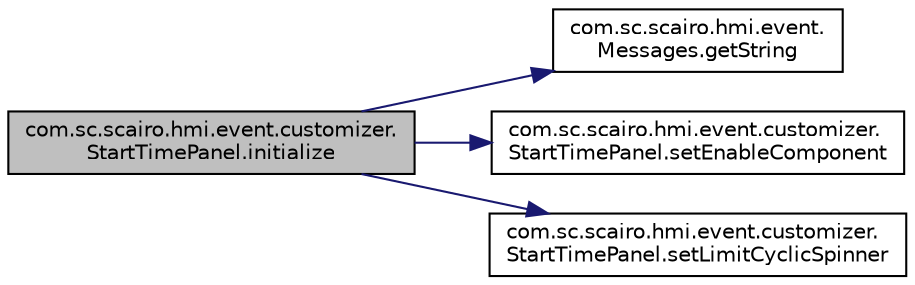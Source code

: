 digraph "com.sc.scairo.hmi.event.customizer.StartTimePanel.initialize"
{
 // LATEX_PDF_SIZE
  edge [fontname="Helvetica",fontsize="10",labelfontname="Helvetica",labelfontsize="10"];
  node [fontname="Helvetica",fontsize="10",shape=record];
  rankdir="LR";
  Node1 [label="com.sc.scairo.hmi.event.customizer.\lStartTimePanel.initialize",height=0.2,width=0.4,color="black", fillcolor="grey75", style="filled", fontcolor="black",tooltip=" "];
  Node1 -> Node2 [color="midnightblue",fontsize="10",style="solid",fontname="Helvetica"];
  Node2 [label="com.sc.scairo.hmi.event.\lMessages.getString",height=0.2,width=0.4,color="black", fillcolor="white", style="filled",URL="$classcom_1_1sc_1_1scairo_1_1hmi_1_1event_1_1_messages.html#a836d3127a2d36ff9fe2a255cfda5f308",tooltip=" "];
  Node1 -> Node3 [color="midnightblue",fontsize="10",style="solid",fontname="Helvetica"];
  Node3 [label="com.sc.scairo.hmi.event.customizer.\lStartTimePanel.setEnableComponent",height=0.2,width=0.4,color="black", fillcolor="white", style="filled",URL="$classcom_1_1sc_1_1scairo_1_1hmi_1_1event_1_1customizer_1_1_start_time_panel.html#a67115ef07b33f5f1be4f66297bf2eae6",tooltip=" "];
  Node1 -> Node4 [color="midnightblue",fontsize="10",style="solid",fontname="Helvetica"];
  Node4 [label="com.sc.scairo.hmi.event.customizer.\lStartTimePanel.setLimitCyclicSpinner",height=0.2,width=0.4,color="black", fillcolor="white", style="filled",URL="$classcom_1_1sc_1_1scairo_1_1hmi_1_1event_1_1customizer_1_1_start_time_panel.html#a67464c4913fc03b3db51a31ee9a987ec",tooltip=" "];
}
